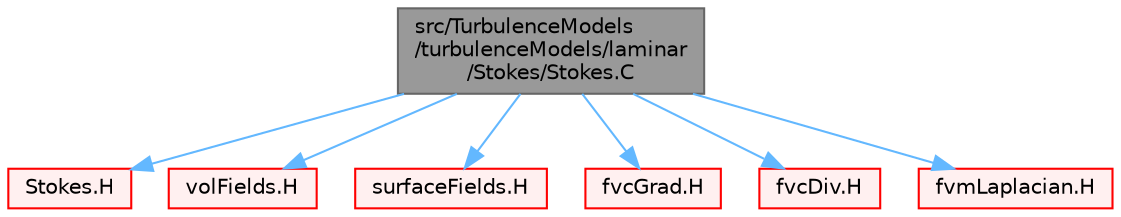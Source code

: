 digraph "src/TurbulenceModels/turbulenceModels/laminar/Stokes/Stokes.C"
{
 // LATEX_PDF_SIZE
  bgcolor="transparent";
  edge [fontname=Helvetica,fontsize=10,labelfontname=Helvetica,labelfontsize=10];
  node [fontname=Helvetica,fontsize=10,shape=box,height=0.2,width=0.4];
  Node1 [id="Node000001",label="src/TurbulenceModels\l/turbulenceModels/laminar\l/Stokes/Stokes.C",height=0.2,width=0.4,color="gray40", fillcolor="grey60", style="filled", fontcolor="black",tooltip=" "];
  Node1 -> Node2 [id="edge1_Node000001_Node000002",color="steelblue1",style="solid",tooltip=" "];
  Node2 [id="Node000002",label="Stokes.H",height=0.2,width=0.4,color="red", fillcolor="#FFF0F0", style="filled",URL="$Stokes_8H.html",tooltip=" "];
  Node1 -> Node181 [id="edge2_Node000001_Node000181",color="steelblue1",style="solid",tooltip=" "];
  Node181 [id="Node000181",label="volFields.H",height=0.2,width=0.4,color="red", fillcolor="#FFF0F0", style="filled",URL="$volFields_8H.html",tooltip=" "];
  Node1 -> Node391 [id="edge3_Node000001_Node000391",color="steelblue1",style="solid",tooltip=" "];
  Node391 [id="Node000391",label="surfaceFields.H",height=0.2,width=0.4,color="red", fillcolor="#FFF0F0", style="filled",URL="$surfaceFields_8H.html",tooltip="Foam::surfaceFields."];
  Node1 -> Node399 [id="edge4_Node000001_Node000399",color="steelblue1",style="solid",tooltip=" "];
  Node399 [id="Node000399",label="fvcGrad.H",height=0.2,width=0.4,color="red", fillcolor="#FFF0F0", style="filled",URL="$fvcGrad_8H.html",tooltip="Calculate the gradient of the given field."];
  Node1 -> Node400 [id="edge5_Node000001_Node000400",color="steelblue1",style="solid",tooltip=" "];
  Node400 [id="Node000400",label="fvcDiv.H",height=0.2,width=0.4,color="red", fillcolor="#FFF0F0", style="filled",URL="$fvcDiv_8H.html",tooltip="Calculate the divergence of the given field."];
  Node1 -> Node401 [id="edge6_Node000001_Node000401",color="steelblue1",style="solid",tooltip=" "];
  Node401 [id="Node000401",label="fvmLaplacian.H",height=0.2,width=0.4,color="red", fillcolor="#FFF0F0", style="filled",URL="$fvmLaplacian_8H.html",tooltip="Calculate the matrix for the laplacian of the field."];
}
